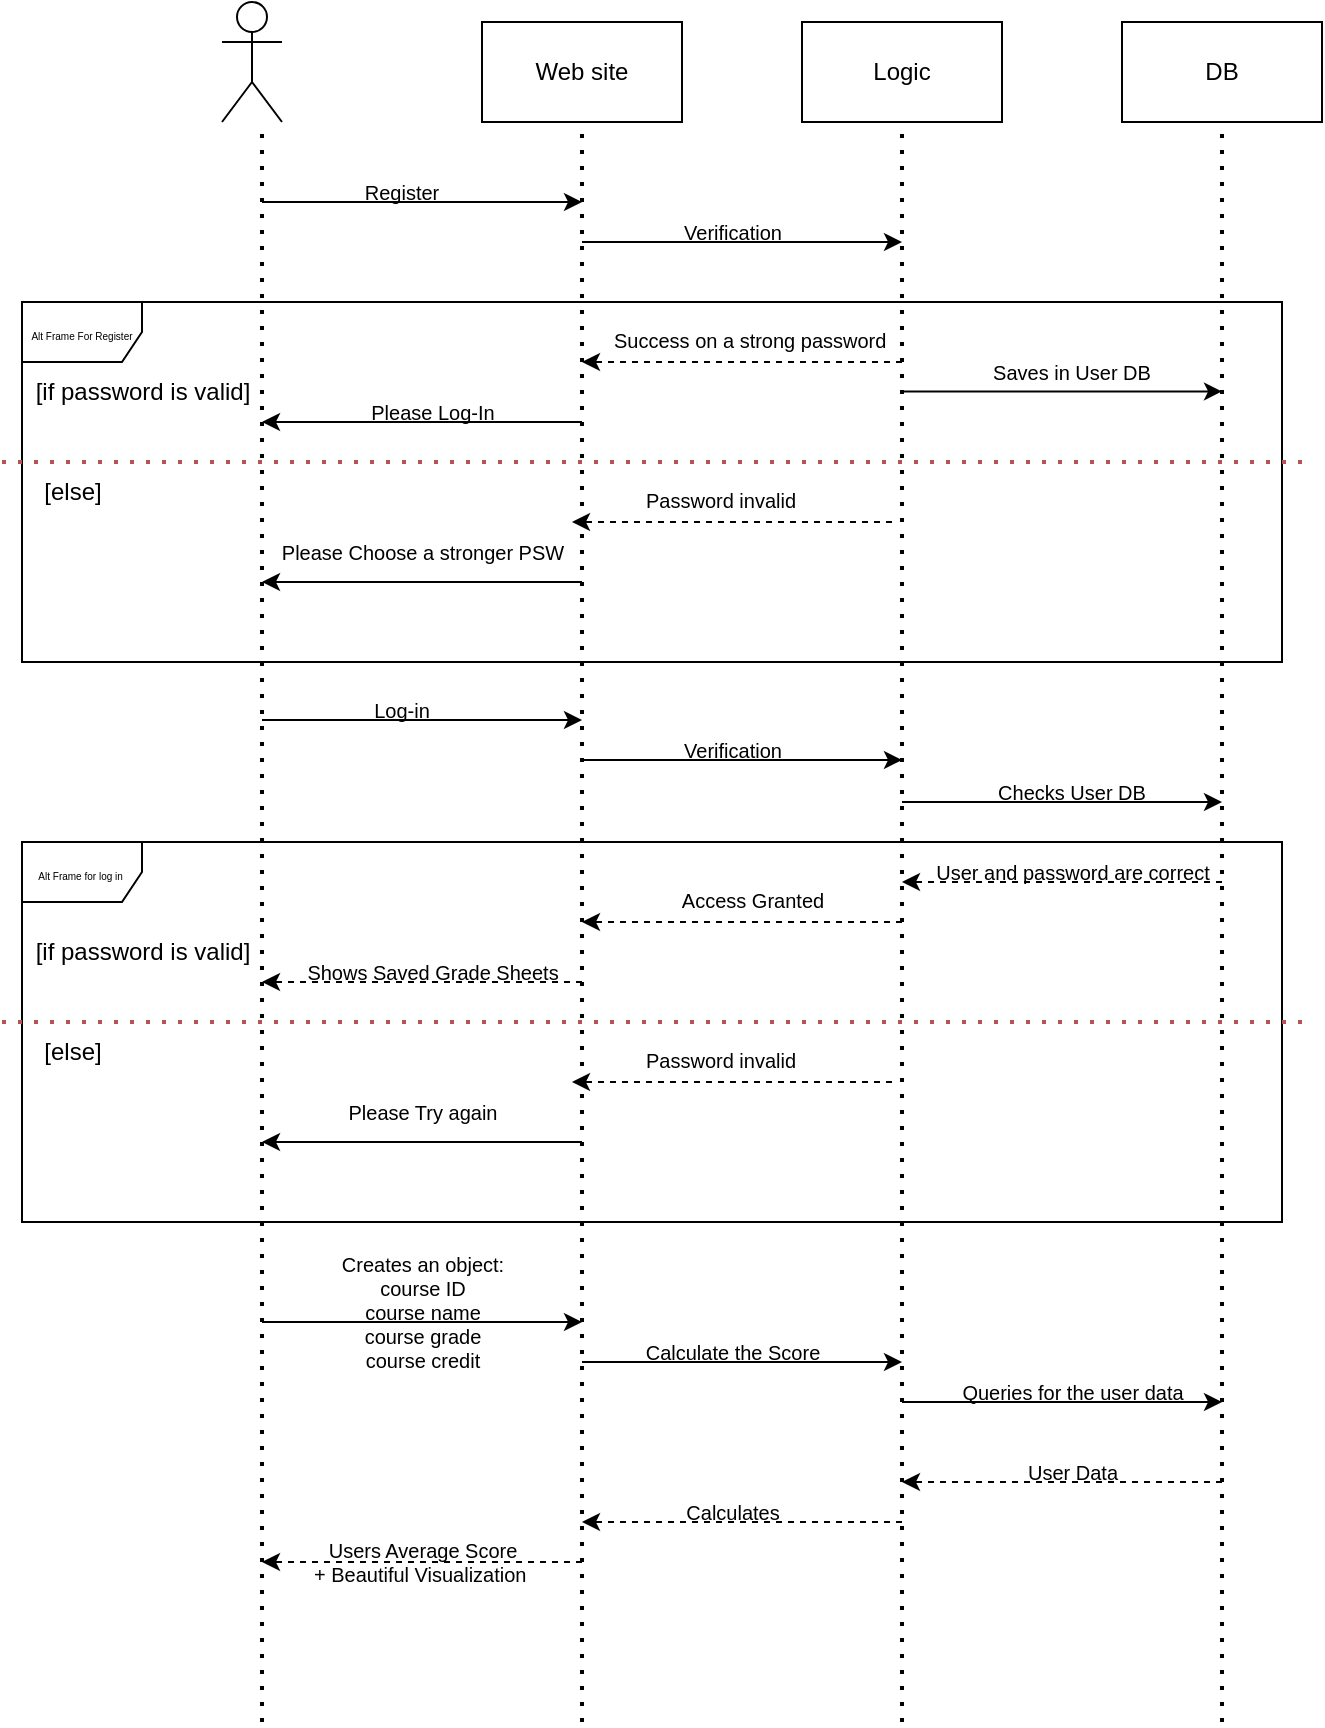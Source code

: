 <mxfile version="20.6.0" type="device"><diagram id="jKygQqQZKQbSC2UVmsZj" name="Page-1"><mxGraphModel dx="2805" dy="1195" grid="1" gridSize="10" guides="1" tooltips="1" connect="1" arrows="1" fold="1" page="1" pageScale="1" pageWidth="850" pageHeight="1100" math="0" shadow="0"><root><mxCell id="0"/><mxCell id="1" parent="0"/><mxCell id="sUgGYV0D2EMVkk91LJ1H-21" value="&lt;font style=&quot;font-size: 5px;&quot;&gt;Alt Frame For Register&lt;/font&gt;" style="shape=umlFrame;whiteSpace=wrap;html=1;" vertex="1" parent="1"><mxGeometry y="370" width="630" height="180" as="geometry"/></mxCell><mxCell id="sUgGYV0D2EMVkk91LJ1H-1" value="" style="shape=umlActor;verticalLabelPosition=bottom;verticalAlign=top;html=1;outlineConnect=0;" vertex="1" parent="1"><mxGeometry x="100" y="220" width="30" height="60" as="geometry"/></mxCell><mxCell id="sUgGYV0D2EMVkk91LJ1H-2" value="" style="endArrow=none;dashed=1;html=1;dashPattern=1 3;strokeWidth=2;rounded=0;" edge="1" parent="1"><mxGeometry width="50" height="50" relative="1" as="geometry"><mxPoint x="280" y="1080" as="sourcePoint"/><mxPoint x="280" y="280" as="targetPoint"/></mxGeometry></mxCell><mxCell id="sUgGYV0D2EMVkk91LJ1H-3" value="Web site" style="rounded=0;whiteSpace=wrap;html=1;" vertex="1" parent="1"><mxGeometry x="230" y="230" width="100" height="50" as="geometry"/></mxCell><mxCell id="sUgGYV0D2EMVkk91LJ1H-4" value="" style="endArrow=none;dashed=1;html=1;dashPattern=1 3;strokeWidth=2;rounded=0;" edge="1" parent="1"><mxGeometry width="50" height="50" relative="1" as="geometry"><mxPoint x="120" y="1080" as="sourcePoint"/><mxPoint x="120" y="280.0" as="targetPoint"/></mxGeometry></mxCell><mxCell id="sUgGYV0D2EMVkk91LJ1H-7" value="" style="endArrow=none;dashed=1;html=1;dashPattern=1 3;strokeWidth=2;rounded=0;" edge="1" parent="1"><mxGeometry width="50" height="50" relative="1" as="geometry"><mxPoint x="440" y="1080" as="sourcePoint"/><mxPoint x="440" y="280.0" as="targetPoint"/></mxGeometry></mxCell><mxCell id="sUgGYV0D2EMVkk91LJ1H-8" value="Logic" style="rounded=0;whiteSpace=wrap;html=1;" vertex="1" parent="1"><mxGeometry x="390" y="230" width="100" height="50" as="geometry"/></mxCell><mxCell id="sUgGYV0D2EMVkk91LJ1H-9" value="" style="endArrow=none;dashed=1;html=1;dashPattern=1 3;strokeWidth=2;rounded=0;" edge="1" parent="1"><mxGeometry width="50" height="50" relative="1" as="geometry"><mxPoint x="600" y="1080" as="sourcePoint"/><mxPoint x="600" y="280.0" as="targetPoint"/></mxGeometry></mxCell><mxCell id="sUgGYV0D2EMVkk91LJ1H-10" value="DB" style="rounded=0;whiteSpace=wrap;html=1;" vertex="1" parent="1"><mxGeometry x="550" y="230" width="100" height="50" as="geometry"/></mxCell><mxCell id="sUgGYV0D2EMVkk91LJ1H-13" value="" style="endArrow=classic;html=1;rounded=0;" edge="1" parent="1"><mxGeometry width="50" height="50" relative="1" as="geometry"><mxPoint x="120" y="320" as="sourcePoint"/><mxPoint x="280" y="320" as="targetPoint"/></mxGeometry></mxCell><mxCell id="sUgGYV0D2EMVkk91LJ1H-14" value="&lt;font style=&quot;font-size: 10px;&quot;&gt;Register&lt;/font&gt;" style="text;html=1;strokeColor=none;fillColor=none;align=center;verticalAlign=middle;whiteSpace=wrap;rounded=0;" vertex="1" parent="1"><mxGeometry x="160" y="300" width="60" height="30" as="geometry"/></mxCell><mxCell id="sUgGYV0D2EMVkk91LJ1H-16" value="" style="endArrow=classic;html=1;rounded=0;" edge="1" parent="1"><mxGeometry width="50" height="50" relative="1" as="geometry"><mxPoint x="280" y="340" as="sourcePoint"/><mxPoint x="440" y="340" as="targetPoint"/></mxGeometry></mxCell><mxCell id="sUgGYV0D2EMVkk91LJ1H-17" value="&lt;font style=&quot;font-size: 10px;&quot;&gt;Verification&lt;/font&gt;" style="text;html=1;align=center;verticalAlign=middle;resizable=0;points=[];autosize=1;strokeColor=none;fillColor=none;" vertex="1" parent="1"><mxGeometry x="320" y="320" width="70" height="30" as="geometry"/></mxCell><mxCell id="sUgGYV0D2EMVkk91LJ1H-18" value="" style="endArrow=classic;html=1;rounded=0;" edge="1" parent="1"><mxGeometry width="50" height="50" relative="1" as="geometry"><mxPoint x="440" y="414.71" as="sourcePoint"/><mxPoint x="600" y="414.71" as="targetPoint"/></mxGeometry></mxCell><mxCell id="sUgGYV0D2EMVkk91LJ1H-19" value="&lt;font style=&quot;font-size: 10px;&quot;&gt;Saves in User DB&lt;/font&gt;" style="text;html=1;strokeColor=none;fillColor=none;align=center;verticalAlign=middle;whiteSpace=wrap;rounded=0;" vertex="1" parent="1"><mxGeometry x="480" y="390" width="90" height="30" as="geometry"/></mxCell><mxCell id="sUgGYV0D2EMVkk91LJ1H-20" value="" style="endArrow=none;dashed=1;html=1;dashPattern=1 3;strokeWidth=2;rounded=0;fillColor=#f8cecc;strokeColor=#b85450;" edge="1" parent="1"><mxGeometry width="50" height="50" relative="1" as="geometry"><mxPoint x="-10" y="450" as="sourcePoint"/><mxPoint x="640" y="450" as="targetPoint"/></mxGeometry></mxCell><mxCell id="sUgGYV0D2EMVkk91LJ1H-22" value="" style="endArrow=classic;html=1;rounded=0;dashed=1;" edge="1" parent="1"><mxGeometry width="50" height="50" relative="1" as="geometry"><mxPoint x="440" y="400" as="sourcePoint"/><mxPoint x="280" y="400" as="targetPoint"/></mxGeometry></mxCell><mxCell id="sUgGYV0D2EMVkk91LJ1H-23" value="&lt;font style=&quot;font-size: 10px;&quot;&gt;Success on a strong password&amp;nbsp;&lt;/font&gt;" style="text;html=1;align=center;verticalAlign=middle;resizable=0;points=[];autosize=1;strokeColor=none;fillColor=none;" vertex="1" parent="1"><mxGeometry x="285" y="374" width="160" height="30" as="geometry"/></mxCell><mxCell id="sUgGYV0D2EMVkk91LJ1H-24" value="[if password is valid]" style="text;html=1;align=center;verticalAlign=middle;resizable=0;points=[];autosize=1;strokeColor=none;fillColor=none;" vertex="1" parent="1"><mxGeometry x="-5" y="400" width="130" height="30" as="geometry"/></mxCell><mxCell id="sUgGYV0D2EMVkk91LJ1H-25" value="[else]" style="text;html=1;align=center;verticalAlign=middle;resizable=0;points=[];autosize=1;strokeColor=none;fillColor=none;" vertex="1" parent="1"><mxGeometry y="450" width="50" height="30" as="geometry"/></mxCell><mxCell id="sUgGYV0D2EMVkk91LJ1H-28" value="" style="endArrow=classic;html=1;rounded=0;" edge="1" parent="1"><mxGeometry width="50" height="50" relative="1" as="geometry"><mxPoint x="280" y="430" as="sourcePoint"/><mxPoint x="120" y="430" as="targetPoint"/></mxGeometry></mxCell><mxCell id="sUgGYV0D2EMVkk91LJ1H-29" value="&lt;font style=&quot;font-size: 10px;&quot;&gt;Please Log-In&lt;/font&gt;" style="text;html=1;align=center;verticalAlign=middle;resizable=0;points=[];autosize=1;strokeColor=none;fillColor=none;" vertex="1" parent="1"><mxGeometry x="160" y="410" width="90" height="30" as="geometry"/></mxCell><mxCell id="sUgGYV0D2EMVkk91LJ1H-30" value="&lt;font style=&quot;font-size: 10px;&quot;&gt;Password invalid&lt;/font&gt;" style="text;whiteSpace=wrap;html=1;" vertex="1" parent="1"><mxGeometry x="310" y="455" width="110" height="20" as="geometry"/></mxCell><mxCell id="sUgGYV0D2EMVkk91LJ1H-32" value="" style="endArrow=classic;html=1;rounded=0;dashed=1;" edge="1" parent="1"><mxGeometry width="50" height="50" relative="1" as="geometry"><mxPoint x="435.0" y="480" as="sourcePoint"/><mxPoint x="275.0" y="480" as="targetPoint"/></mxGeometry></mxCell><mxCell id="sUgGYV0D2EMVkk91LJ1H-34" value="" style="endArrow=classic;html=1;rounded=0;" edge="1" parent="1"><mxGeometry width="50" height="50" relative="1" as="geometry"><mxPoint x="280.0" y="510" as="sourcePoint"/><mxPoint x="120" y="510" as="targetPoint"/></mxGeometry></mxCell><mxCell id="sUgGYV0D2EMVkk91LJ1H-35" value="&lt;font style=&quot;font-size: 10px;&quot;&gt;Please Choose a stronger PSW&lt;/font&gt;" style="text;html=1;align=center;verticalAlign=middle;resizable=0;points=[];autosize=1;strokeColor=none;fillColor=none;" vertex="1" parent="1"><mxGeometry x="120" y="480" width="160" height="30" as="geometry"/></mxCell><mxCell id="sUgGYV0D2EMVkk91LJ1H-51" value="&lt;font style=&quot;font-size: 5px;&quot;&gt;Alt Frame for log in&amp;nbsp;&lt;/font&gt;" style="shape=umlFrame;whiteSpace=wrap;html=1;" vertex="1" parent="1"><mxGeometry y="640" width="630" height="190" as="geometry"/></mxCell><mxCell id="sUgGYV0D2EMVkk91LJ1H-52" value="" style="endArrow=classic;html=1;rounded=0;" edge="1" parent="1"><mxGeometry width="50" height="50" relative="1" as="geometry"><mxPoint x="120" y="579" as="sourcePoint"/><mxPoint x="280" y="579" as="targetPoint"/></mxGeometry></mxCell><mxCell id="sUgGYV0D2EMVkk91LJ1H-53" value="&lt;font style=&quot;font-size: 10px;&quot;&gt;Log-in&lt;/font&gt;" style="text;html=1;strokeColor=none;fillColor=none;align=center;verticalAlign=middle;whiteSpace=wrap;rounded=0;" vertex="1" parent="1"><mxGeometry x="160" y="559" width="60" height="30" as="geometry"/></mxCell><mxCell id="sUgGYV0D2EMVkk91LJ1H-54" value="" style="endArrow=classic;html=1;rounded=0;" edge="1" parent="1"><mxGeometry width="50" height="50" relative="1" as="geometry"><mxPoint x="280" y="599" as="sourcePoint"/><mxPoint x="440" y="599" as="targetPoint"/></mxGeometry></mxCell><mxCell id="sUgGYV0D2EMVkk91LJ1H-55" value="&lt;font style=&quot;font-size: 10px;&quot;&gt;Verification&lt;/font&gt;" style="text;html=1;align=center;verticalAlign=middle;resizable=0;points=[];autosize=1;strokeColor=none;fillColor=none;" vertex="1" parent="1"><mxGeometry x="320" y="579" width="70" height="30" as="geometry"/></mxCell><mxCell id="sUgGYV0D2EMVkk91LJ1H-56" value="" style="endArrow=classic;html=1;rounded=0;" edge="1" parent="1"><mxGeometry width="50" height="50" relative="1" as="geometry"><mxPoint x="440" y="620" as="sourcePoint"/><mxPoint x="600" y="620" as="targetPoint"/></mxGeometry></mxCell><mxCell id="sUgGYV0D2EMVkk91LJ1H-57" value="&lt;font style=&quot;font-size: 10px;&quot;&gt;Checks User DB&lt;/font&gt;" style="text;html=1;strokeColor=none;fillColor=none;align=center;verticalAlign=middle;whiteSpace=wrap;rounded=0;" vertex="1" parent="1"><mxGeometry x="480" y="600" width="90" height="30" as="geometry"/></mxCell><mxCell id="sUgGYV0D2EMVkk91LJ1H-58" value="" style="endArrow=none;dashed=1;html=1;dashPattern=1 3;strokeWidth=2;rounded=0;fillColor=#f8cecc;strokeColor=#b85450;" edge="1" parent="1"><mxGeometry width="50" height="50" relative="1" as="geometry"><mxPoint x="-10" y="730" as="sourcePoint"/><mxPoint x="640" y="730" as="targetPoint"/></mxGeometry></mxCell><mxCell id="sUgGYV0D2EMVkk91LJ1H-59" value="" style="endArrow=classic;html=1;rounded=0;dashed=1;" edge="1" parent="1"><mxGeometry width="50" height="50" relative="1" as="geometry"><mxPoint x="440" y="680" as="sourcePoint"/><mxPoint x="280" y="680" as="targetPoint"/></mxGeometry></mxCell><mxCell id="sUgGYV0D2EMVkk91LJ1H-60" value="&lt;font style=&quot;font-size: 10px;&quot;&gt;Access Granted&lt;/font&gt;" style="text;html=1;align=center;verticalAlign=middle;resizable=0;points=[];autosize=1;strokeColor=none;fillColor=none;" vertex="1" parent="1"><mxGeometry x="320" y="654" width="90" height="30" as="geometry"/></mxCell><mxCell id="sUgGYV0D2EMVkk91LJ1H-61" value="[if password is valid]" style="text;html=1;align=center;verticalAlign=middle;resizable=0;points=[];autosize=1;strokeColor=none;fillColor=none;" vertex="1" parent="1"><mxGeometry x="-5" y="680" width="130" height="30" as="geometry"/></mxCell><mxCell id="sUgGYV0D2EMVkk91LJ1H-62" value="[else]" style="text;html=1;align=center;verticalAlign=middle;resizable=0;points=[];autosize=1;strokeColor=none;fillColor=none;" vertex="1" parent="1"><mxGeometry y="730" width="50" height="30" as="geometry"/></mxCell><mxCell id="sUgGYV0D2EMVkk91LJ1H-63" value="" style="endArrow=classic;html=1;rounded=0;dashed=1;" edge="1" parent="1"><mxGeometry width="50" height="50" relative="1" as="geometry"><mxPoint x="280" y="710" as="sourcePoint"/><mxPoint x="120" y="710" as="targetPoint"/></mxGeometry></mxCell><mxCell id="sUgGYV0D2EMVkk91LJ1H-64" value="&lt;font style=&quot;font-size: 10px;&quot;&gt;Shows Saved Grade Sheets&lt;/font&gt;" style="text;html=1;align=center;verticalAlign=middle;resizable=0;points=[];autosize=1;strokeColor=none;fillColor=none;" vertex="1" parent="1"><mxGeometry x="130" y="690" width="150" height="30" as="geometry"/></mxCell><mxCell id="sUgGYV0D2EMVkk91LJ1H-65" value="&lt;font style=&quot;font-size: 10px;&quot;&gt;Password invalid&lt;/font&gt;" style="text;whiteSpace=wrap;html=1;" vertex="1" parent="1"><mxGeometry x="310" y="735" width="110" height="20" as="geometry"/></mxCell><mxCell id="sUgGYV0D2EMVkk91LJ1H-66" value="" style="endArrow=classic;html=1;rounded=0;dashed=1;" edge="1" parent="1"><mxGeometry width="50" height="50" relative="1" as="geometry"><mxPoint x="435" y="760" as="sourcePoint"/><mxPoint x="275" y="760" as="targetPoint"/></mxGeometry></mxCell><mxCell id="sUgGYV0D2EMVkk91LJ1H-67" value="" style="endArrow=classic;html=1;rounded=0;" edge="1" parent="1"><mxGeometry width="50" height="50" relative="1" as="geometry"><mxPoint x="280" y="790" as="sourcePoint"/><mxPoint x="120" y="790" as="targetPoint"/></mxGeometry></mxCell><mxCell id="sUgGYV0D2EMVkk91LJ1H-68" value="&lt;font style=&quot;font-size: 10px;&quot;&gt;Please Try again&lt;/font&gt;" style="text;html=1;align=center;verticalAlign=middle;resizable=0;points=[];autosize=1;strokeColor=none;fillColor=none;" vertex="1" parent="1"><mxGeometry x="150" y="760" width="100" height="30" as="geometry"/></mxCell><mxCell id="sUgGYV0D2EMVkk91LJ1H-69" value="" style="endArrow=classic;html=1;rounded=0;dashed=1;" edge="1" parent="1"><mxGeometry width="50" height="50" relative="1" as="geometry"><mxPoint x="600" y="660" as="sourcePoint"/><mxPoint x="440" y="660" as="targetPoint"/></mxGeometry></mxCell><mxCell id="sUgGYV0D2EMVkk91LJ1H-70" value="&lt;font style=&quot;font-size: 10px;&quot;&gt;User and password are correct&lt;/font&gt;" style="text;html=1;align=center;verticalAlign=middle;resizable=0;points=[];autosize=1;strokeColor=none;fillColor=none;" vertex="1" parent="1"><mxGeometry x="445" y="640" width="160" height="30" as="geometry"/></mxCell><mxCell id="sUgGYV0D2EMVkk91LJ1H-71" value="" style="endArrow=classic;html=1;rounded=0;" edge="1" parent="1"><mxGeometry width="50" height="50" relative="1" as="geometry"><mxPoint x="120" y="880" as="sourcePoint"/><mxPoint x="280" y="880" as="targetPoint"/></mxGeometry></mxCell><mxCell id="sUgGYV0D2EMVkk91LJ1H-72" value="&lt;font style=&quot;font-size: 10px;&quot;&gt;Creates an object:&lt;br&gt;course ID&lt;br&gt;course name&lt;br&gt;course grade&lt;br&gt;course credit&lt;br&gt;&lt;/font&gt;" style="text;html=1;align=center;verticalAlign=middle;resizable=0;points=[];autosize=1;strokeColor=none;fillColor=none;fontSize=5;" vertex="1" parent="1"><mxGeometry x="150" y="840" width="100" height="70" as="geometry"/></mxCell><mxCell id="sUgGYV0D2EMVkk91LJ1H-74" value="" style="endArrow=classic;html=1;rounded=0;" edge="1" parent="1"><mxGeometry width="50" height="50" relative="1" as="geometry"><mxPoint x="280" y="900" as="sourcePoint"/><mxPoint x="440" y="900" as="targetPoint"/></mxGeometry></mxCell><mxCell id="sUgGYV0D2EMVkk91LJ1H-75" value="" style="endArrow=classic;html=1;rounded=0;" edge="1" parent="1"><mxGeometry width="50" height="50" relative="1" as="geometry"><mxPoint x="440" y="920" as="sourcePoint"/><mxPoint x="600" y="920" as="targetPoint"/></mxGeometry></mxCell><mxCell id="sUgGYV0D2EMVkk91LJ1H-76" value="" style="endArrow=classic;html=1;rounded=0;dashed=1;" edge="1" parent="1"><mxGeometry width="50" height="50" relative="1" as="geometry"><mxPoint x="600" y="960" as="sourcePoint"/><mxPoint x="440" y="960" as="targetPoint"/></mxGeometry></mxCell><mxCell id="sUgGYV0D2EMVkk91LJ1H-77" value="" style="endArrow=classic;html=1;rounded=0;dashed=1;" edge="1" parent="1"><mxGeometry width="50" height="50" relative="1" as="geometry"><mxPoint x="440" y="980" as="sourcePoint"/><mxPoint x="280" y="980" as="targetPoint"/></mxGeometry></mxCell><mxCell id="sUgGYV0D2EMVkk91LJ1H-78" value="" style="endArrow=classic;html=1;rounded=0;dashed=1;" edge="1" parent="1"><mxGeometry width="50" height="50" relative="1" as="geometry"><mxPoint x="280" y="1000" as="sourcePoint"/><mxPoint x="120" y="1000" as="targetPoint"/></mxGeometry></mxCell><mxCell id="sUgGYV0D2EMVkk91LJ1H-79" value="&lt;font style=&quot;font-size: 10px;&quot;&gt;Calculate the Score&lt;br&gt;&lt;/font&gt;" style="text;html=1;align=center;verticalAlign=middle;resizable=0;points=[];autosize=1;strokeColor=none;fillColor=none;fontSize=5;" vertex="1" parent="1"><mxGeometry x="300" y="880" width="110" height="30" as="geometry"/></mxCell><mxCell id="sUgGYV0D2EMVkk91LJ1H-80" value="Queries for the user data" style="text;html=1;align=center;verticalAlign=middle;resizable=0;points=[];autosize=1;strokeColor=none;fillColor=none;fontSize=10;" vertex="1" parent="1"><mxGeometry x="460" y="900" width="130" height="30" as="geometry"/></mxCell><mxCell id="sUgGYV0D2EMVkk91LJ1H-81" value="User Data" style="text;html=1;align=center;verticalAlign=middle;resizable=0;points=[];autosize=1;strokeColor=none;fillColor=none;fontSize=10;" vertex="1" parent="1"><mxGeometry x="490" y="940" width="70" height="30" as="geometry"/></mxCell><mxCell id="sUgGYV0D2EMVkk91LJ1H-83" value="Calculates" style="text;html=1;align=center;verticalAlign=middle;resizable=0;points=[];autosize=1;strokeColor=none;fillColor=none;fontSize=10;" vertex="1" parent="1"><mxGeometry x="320" y="960" width="70" height="30" as="geometry"/></mxCell><mxCell id="sUgGYV0D2EMVkk91LJ1H-84" value="Users Average Score&lt;br&gt;+ Beautiful Visualization&amp;nbsp;" style="text;html=1;align=center;verticalAlign=middle;resizable=0;points=[];autosize=1;strokeColor=none;fillColor=none;fontSize=10;" vertex="1" parent="1"><mxGeometry x="135" y="980" width="130" height="40" as="geometry"/></mxCell></root></mxGraphModel></diagram></mxfile>